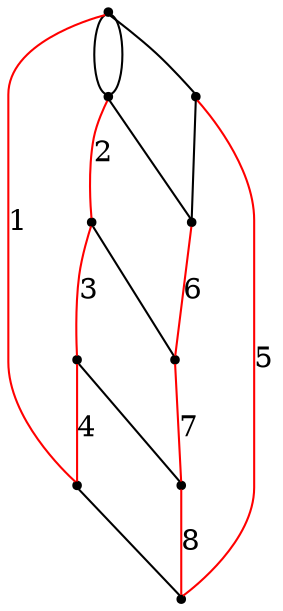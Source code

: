 graph  {
0 [pos="-200,100", shape=point];
1 [pos="-129,70", shape=point];
2 [pos="-100,0", shape=point];
3 [pos="-129,-70", shape=point];
4 [pos="-200,-100", shape=point];
5 [pos="200,100", shape=point];
6 [pos="129,70", shape=point];
7 [pos="100,0", shape=point];
8 [pos="129,-70", shape=point];
9 [pos="199,-100", shape=point];
0 -- 1  [forest=False, key=0, order="-1"];
0 -- 1  [key=1];
0 -- 4  [color=red, forest=True, key=0, label=1, order=1];
0 -- 5  [forest=False, key=0, order="-1"];
1 -- 2  [color=red, forest=True, key=0, label=2, order=2];
1 -- 6  [forest=False, key=0, order="-1"];
2 -- 3  [color=red, forest=True, key=0, label=3, order=3];
2 -- 7  [forest=False, key=0, order="-1"];
3 -- 4  [color=red, forest=True, key=0, label=4, order=4];
3 -- 8  [forest=False, key=0, order="-1"];
4 -- 9  [forest=False, key=0, order="-1"];
5 -- 6  [forest=False, key=0, order="-1"];
5 -- 9  [color=red, forest=True, key=0, label=5, order=5];
6 -- 7  [color=red, forest=True, key=0, label=6, order=6];
7 -- 8  [color=red, forest=True, key=0, label=7, order=7];
8 -- 9  [color=red, forest=True, key=0, label=8, order=8];
}
